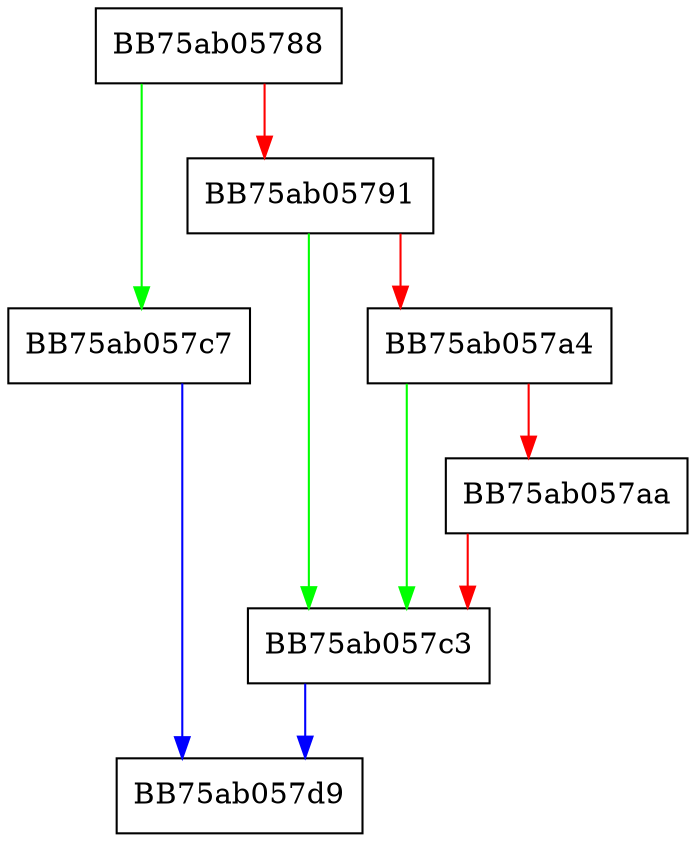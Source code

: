digraph GetTimeStampMap {
  node [shape="box"];
  graph [splines=ortho];
  BB75ab05788 -> BB75ab057c7 [color="green"];
  BB75ab05788 -> BB75ab05791 [color="red"];
  BB75ab05791 -> BB75ab057c3 [color="green"];
  BB75ab05791 -> BB75ab057a4 [color="red"];
  BB75ab057a4 -> BB75ab057c3 [color="green"];
  BB75ab057a4 -> BB75ab057aa [color="red"];
  BB75ab057aa -> BB75ab057c3 [color="red"];
  BB75ab057c3 -> BB75ab057d9 [color="blue"];
  BB75ab057c7 -> BB75ab057d9 [color="blue"];
}